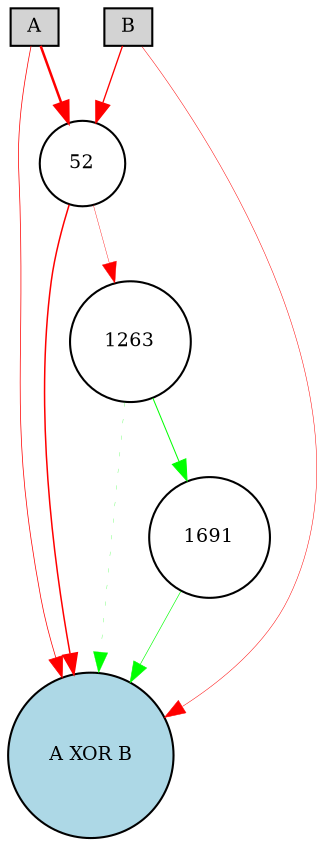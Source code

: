 digraph {
	node [fontsize=9 height=0.2 shape=circle width=0.2]
	A [fillcolor=lightgray shape=box style=filled]
	B [fillcolor=lightgray shape=box style=filled]
	"A XOR B" [fillcolor=lightblue style=filled]
	1691 [fillcolor=white style=filled]
	52 [fillcolor=white style=filled]
	1263 [fillcolor=white style=filled]
	B -> 52 [color=red penwidth=0.6384319330814504 style=solid]
	52 -> "A XOR B" [color=red penwidth=0.7276664473088742 style=solid]
	A -> 52 [color=red penwidth=1.201162617701148 style=solid]
	B -> "A XOR B" [color=red penwidth=0.2345367383977511 style=solid]
	52 -> 1263 [color=red penwidth=0.18211143764598725 style=solid]
	1263 -> "A XOR B" [color=green penwidth=0.11979507512715726 style=dotted]
	A -> "A XOR B" [color=red penwidth=0.35520138043507044 style=solid]
	1263 -> 1691 [color=green penwidth=0.48685809409390446 style=solid]
	1691 -> "A XOR B" [color=green penwidth=0.3037350420771784 style=solid]
}
